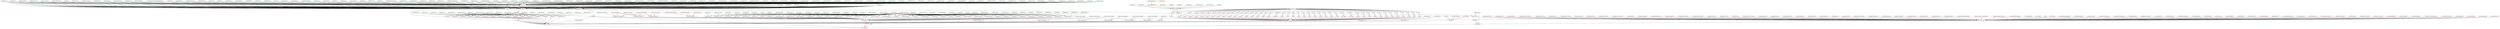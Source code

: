 digraph G {
n264 [label="../lib/closeout.c", color="forestgreen"];
n262 [label="../lib/error.c", color="forestgreen"];
n263 [label="../lib/getopt.c", color="forestgreen"];
n265 [label="../lib/quotearg.c", color="forestgreen"];
n266 [label="../lib/version-etc.c", color="forestgreen"];
n267 [label="../lib/xalloc-die.c", color="forestgreen"];
n260 [label="../src/hello.c", color="forestgreen"];
n261 [label="../src/system.h", color="forestgreen"];
n197 [label="GNUmakefile", color="forestgreen"];
n80 [label="Makefile", color="red"];
n82 [label="Makefile.am", color="forestgreen"];
n81 [label="Makefile.in", color="red"];
n268 [label="POTFILES.in", color="forestgreen"];
n194 [label="aclocal.m4", color="red"];
n198 [label="all", color="red"];
n359 [label="all-am", color="red"];
n255 [label="all-recursive", color="red"];
n256 [label="all-yes", color="red"];
n271 [label="ast.gmo", color="red"];
n272 [label="ast.po", color="red"];
n273 [label="bg.gmo", color="red"];
n274 [label="bg.po", color="red"];
n275 [label="ca.gmo", color="red"];
n276 [label="ca.po", color="red"];
n2 [label="cfg.mk", color="red"];
n252 [label="config.h", color="red"];
n254 [label="config.in", color="red"];
n195 [label="config.status", color="red"];
n196 [label="configure", color="red"];
n193 [label="configure.ac", color="forestgreen"];
n277 [label="da.gmo", color="red"];
n278 [label="da.po", color="red"];
n279 [label="de.gmo", color="red"];
n280 [label="de.po", color="red"];
n364 [label="doc/.dirstamp", color="red"];
n365 [label="doc/fdl.texi", color="forestgreen"];
n360 [label="doc/hello.info", color="red"];
n361 [label="doc/hello.texi", color="forestgreen"];
n85 [label="doc/local.mk", color="forestgreen"];
n363 [label="doc/stamp-vti", color="red"];
n362 [label="doc/version.texi", color="red"];
n281 [label="el.gmo", color="red"];
n282 [label="el.po", color="red"];
n283 [label="eo.gmo", color="red"];
n284 [label="eo.po", color="red"];
n285 [label="es.gmo", color="red"];
n286 [label="es.po", color="red"];
n287 [label="et.gmo", color="red"];
n288 [label="et.po", color="red"];
n289 [label="eu.gmo", color="red"];
n290 [label="eu.po", color="red"];
n291 [label="fa.gmo", color="red"];
n292 [label="fa.po", color="red"];
n293 [label="fi.gmo", color="red"];
n294 [label="fi.po", color="red"];
n295 [label="fr.gmo", color="red"];
n296 [label="fr.po", color="red"];
n297 [label="ga.gmo", color="red"];
n298 [label="ga.po", color="red"];
n299 [label="gl.gmo", color="red"];
n300 [label="gl.po", color="red"];
n301 [label="he.gmo", color="red"];
n302 [label="he.po", color="red"];
n366 [label="hello", color="red"];
n466 [label="hello.1", color="forestgreen"];
n258 [label="hello.pot", color="red"];
n259 [label="hello.pot-update", color="red"];
n303 [label="hr.gmo", color="red"];
n304 [label="hr.po", color="red"];
n305 [label="hu.gmo", color="red"];
n306 [label="hu.po", color="red"];
n307 [label="id.gmo", color="red"];
n308 [label="id.po", color="red"];
n309 [label="it.gmo", color="red"];
n310 [label="it.po", color="red"];
n311 [label="ja.gmo", color="red"];
n312 [label="ja.po", color="red"];
n313 [label="ka.gmo", color="red"];
n314 [label="ka.po", color="red"];
n315 [label="ko.gmo", color="red"];
n316 [label="ko.po", color="red"];
n375 [label="lib/.deps/.dirstamp", color="red"];
n79 [label="lib/.deps/basename-lgpl.Po", color="red"];
n78 [label="lib/.deps/basename.Po", color="red"];
n77 [label="lib/.deps/c-ctype.Po", color="red"];
n76 [label="lib/.deps/c-strcasecmp.Po", color="red"];
n75 [label="lib/.deps/c-strncasecmp.Po", color="red"];
n74 [label="lib/.deps/cloexec.Po", color="red"];
n73 [label="lib/.deps/close-stream.Po", color="red"];
n72 [label="lib/.deps/close.Po", color="red"];
n71 [label="lib/.deps/closeout.Po", color="red"];
n70 [label="lib/.deps/dirname-lgpl.Po", color="red"];
n69 [label="lib/.deps/dirname.Po", color="red"];
n68 [label="lib/.deps/dup2.Po", color="red"];
n67 [label="lib/.deps/error.Po", color="red"];
n66 [label="lib/.deps/exitfail.Po", color="red"];
n65 [label="lib/.deps/fcntl.Po", color="red"];
n64 [label="lib/.deps/fd-hook.Po", color="red"];
n63 [label="lib/.deps/fpending.Po", color="red"];
n62 [label="lib/.deps/fstat.Po", color="red"];
n61 [label="lib/.deps/getdtablesize.Po", color="red"];
n60 [label="lib/.deps/getopt.Po", color="red"];
n59 [label="lib/.deps/getopt1.Po", color="red"];
n58 [label="lib/.deps/getprogname.Po", color="red"];
n57 [label="lib/.deps/hard-locale.Po", color="red"];
n56 [label="lib/.deps/iconv.Po", color="red"];
n55 [label="lib/.deps/iconv_close.Po", color="red"];
n54 [label="lib/.deps/iconv_open.Po", color="red"];
n53 [label="lib/.deps/iswblank.Po", color="red"];
n52 [label="lib/.deps/iswdigit.Po", color="red"];
n51 [label="lib/.deps/iswxdigit.Po", color="red"];
n50 [label="lib/.deps/lc-charset-dispatch.Po", color="red"];
n49 [label="lib/.deps/localcharset.Po", color="red"];
n48 [label="lib/.deps/malloc.Po", color="red"];
n47 [label="lib/.deps/malloca.Po", color="red"];
n46 [label="lib/.deps/mbchar.Po", color="red"];
n45 [label="lib/.deps/mbiter.Po", color="red"];
n44 [label="lib/.deps/mbrtowc.Po", color="red"];
n43 [label="lib/.deps/mbsinit.Po", color="red"];
n42 [label="lib/.deps/mbslen.Po", color="red"];
n41 [label="lib/.deps/mbsrtowcs-state.Po", color="red"];
n40 [label="lib/.deps/mbsrtowcs.Po", color="red"];
n39 [label="lib/.deps/mbsstr.Po", color="red"];
n38 [label="lib/.deps/mbtowc-lock.Po", color="red"];
n37 [label="lib/.deps/mbuiter.Po", color="red"];
n36 [label="lib/.deps/memchr.Po", color="red"];
n35 [label="lib/.deps/msvc-inval.Po", color="red"];
n34 [label="lib/.deps/msvc-nothrow.Po", color="red"];
n33 [label="lib/.deps/open.Po", color="red"];
n32 [label="lib/.deps/progname.Po", color="red"];
n31 [label="lib/.deps/propername.Po", color="red"];
n30 [label="lib/.deps/quotearg.Po", color="red"];
n29 [label="lib/.deps/setlocale-lock.Po", color="red"];
n28 [label="lib/.deps/setlocale_null.Po", color="red"];
n27 [label="lib/.deps/stat-time.Po", color="red"];
n26 [label="lib/.deps/stat-w32.Po", color="red"];
n25 [label="lib/.deps/stat.Po", color="red"];
n24 [label="lib/.deps/strerror-override.Po", color="red"];
n23 [label="lib/.deps/strerror.Po", color="red"];
n22 [label="lib/.deps/striconv.Po", color="red"];
n21 [label="lib/.deps/stripslash.Po", color="red"];
n20 [label="lib/.deps/strndup.Po", color="red"];
n19 [label="lib/.deps/strnlen.Po", color="red"];
n18 [label="lib/.deps/strnlen1.Po", color="red"];
n17 [label="lib/.deps/trim.Po", color="red"];
n16 [label="lib/.deps/unistd.Po", color="red"];
n15 [label="lib/.deps/version-etc-fsf.Po", color="red"];
n14 [label="lib/.deps/version-etc.Po", color="red"];
n13 [label="lib/.deps/wctype-h.Po", color="red"];
n12 [label="lib/.deps/wcwidth.Po", color="red"];
n11 [label="lib/.deps/xalloc-die.Po", color="red"];
n10 [label="lib/.deps/xmalloc.Po", color="red"];
n9 [label="lib/.deps/xstriconv.Po", color="red"];
n8 [label="lib/.deps/xstrndup.Po", color="red"];
n374 [label="lib/.dirstamp", color="red"];
n231 [label="lib/_Noreturn.h", color="forestgreen"];
n199 [label="lib/alloca.h", color="red"];
n200 [label="lib/alloca.in.h", color="forestgreen"];
n205 [label="lib/arg-nonnull.h", color="forestgreen"];
n373 [label="lib/basename-lgpl.c", color="forestgreen"];
n372 [label="lib/basename-lgpl.o", color="red"];
n391 [label="lib/basename.c", color="forestgreen"];
n390 [label="lib/basename.o", color="red"];
n204 [label="lib/c++defs.h", color="forestgreen"];
n377 [label="lib/c-ctype.c", color="forestgreen"];
n376 [label="lib/c-ctype.o", color="red"];
n379 [label="lib/c-strcasecmp.c", color="forestgreen"];
n378 [label="lib/c-strcasecmp.o", color="red"];
n381 [label="lib/c-strncasecmp.c", color="forestgreen"];
n380 [label="lib/c-strncasecmp.o", color="red"];
n383 [label="lib/cloexec.c", color="forestgreen"];
n382 [label="lib/cloexec.o", color="red"];
n385 [label="lib/close-stream.c", color="forestgreen"];
n384 [label="lib/close-stream.o", color="red"];
n387 [label="lib/closeout.c", color="forestgreen"];
n386 [label="lib/closeout.o", color="red"];
n201 [label="lib/configmake.h", color="red"];
n393 [label="lib/dirname-lgpl.c", color="forestgreen"];
n392 [label="lib/dirname-lgpl.o", color="red"];
n389 [label="lib/dirname.c", color="forestgreen"];
n388 [label="lib/dirname.o", color="red"];
n397 [label="lib/exitfail.c", color="forestgreen"];
n396 [label="lib/exitfail.o", color="red"];
n463 [label="lib/fcntl.c", color="forestgreen"];
n202 [label="lib/fcntl.h", color="red"];
n203 [label="lib/fcntl.in.h", color="forestgreen"];
n462 [label="lib/fcntl.o", color="red"];
n399 [label="lib/fd-hook.c", color="forestgreen"];
n398 [label="lib/fd-hook.o", color="red"];
n401 [label="lib/getprogname.c", color="forestgreen"];
n400 [label="lib/getprogname.o", color="red"];
n84 [label="lib/gnulib.mk", color="forestgreen"];
n403 [label="lib/hard-locale.c", color="forestgreen"];
n402 [label="lib/hard-locale.o", color="red"];
n207 [label="lib/iconv.h", color="red"];
n208 [label="lib/iconv.in.h", color="forestgreen"];
n210 [label="lib/iconv_open-aix.gperf", color="forestgreen"];
n209 [label="lib/iconv_open-aix.h", color="red"];
n212 [label="lib/iconv_open-hpux.gperf", color="forestgreen"];
n211 [label="lib/iconv_open-hpux.h", color="red"];
n214 [label="lib/iconv_open-irix.gperf", color="forestgreen"];
n213 [label="lib/iconv_open-irix.h", color="red"];
n216 [label="lib/iconv_open-osf.gperf", color="forestgreen"];
n215 [label="lib/iconv_open-osf.h", color="red"];
n218 [label="lib/iconv_open-solaris.gperf", color="forestgreen"];
n217 [label="lib/iconv_open-solaris.h", color="red"];
n220 [label="lib/iconv_open-zos.gperf", color="forestgreen"];
n219 [label="lib/iconv_open-zos.h", color="red"];
n221 [label="lib/inttypes.h", color="red"];
n222 [label="lib/inttypes.in.h", color="forestgreen"];
n371 [label="lib/libhello.a", color="red"];
n223 [label="lib/limits.h", color="red"];
n224 [label="lib/limits.in.h", color="forestgreen"];
n83 [label="lib/local.mk", color="forestgreen"];
n405 [label="lib/localcharset.c", color="forestgreen"];
n404 [label="lib/localcharset.o", color="red"];
n225 [label="lib/locale.h", color="red"];
n226 [label="lib/locale.in.h", color="forestgreen"];
n407 [label="lib/malloca.c", color="forestgreen"];
n406 [label="lib/malloca.o", color="red"];
n409 [label="lib/mbchar.c", color="forestgreen"];
n408 [label="lib/mbchar.o", color="red"];
n411 [label="lib/mbiter.c", color="forestgreen"];
n410 [label="lib/mbiter.o", color="red"];
n465 [label="lib/mbrtowc.c", color="forestgreen"];
n464 [label="lib/mbrtowc.o", color="red"];
n413 [label="lib/mbslen.c", color="forestgreen"];
n412 [label="lib/mbslen.o", color="red"];
n415 [label="lib/mbsstr.c", color="forestgreen"];
n414 [label="lib/mbsstr.o", color="red"];
n417 [label="lib/mbuiter.c", color="forestgreen"];
n416 [label="lib/mbuiter.o", color="red"];
n419 [label="lib/progname.c", color="forestgreen"];
n418 [label="lib/progname.o", color="red"];
n421 [label="lib/propername.c", color="forestgreen"];
n420 [label="lib/propername.o", color="red"];
n423 [label="lib/quotearg.c", color="forestgreen"];
n422 [label="lib/quotearg.o", color="red"];
n425 [label="lib/setlocale_null.c", color="forestgreen"];
n424 [label="lib/setlocale_null.o", color="red"];
n427 [label="lib/stat-time.c", color="forestgreen"];
n426 [label="lib/stat-time.o", color="red"];
n227 [label="lib/stdio.h", color="red"];
n228 [label="lib/stdio.in.h", color="forestgreen"];
n229 [label="lib/stdlib.h", color="red"];
n230 [label="lib/stdlib.in.h", color="forestgreen"];
n429 [label="lib/striconv.c", color="forestgreen"];
n428 [label="lib/striconv.o", color="red"];
n232 [label="lib/string.h", color="red"];
n233 [label="lib/string.in.h", color="forestgreen"];
n395 [label="lib/stripslash.c", color="forestgreen"];
n394 [label="lib/stripslash.o", color="red"];
n431 [label="lib/strnlen1.c", color="forestgreen"];
n430 [label="lib/strnlen1.o", color="red"];
n234 [label="lib/sys/stat.h", color="red"];
n236 [label="lib/sys/types.h", color="red"];
n235 [label="lib/sys_stat.in.h", color="forestgreen"];
n237 [label="lib/sys_types.in.h", color="forestgreen"];
n238 [label="lib/time.h", color="red"];
n239 [label="lib/time.in.h", color="forestgreen"];
n433 [label="lib/trim.c", color="forestgreen"];
n432 [label="lib/trim.o", color="red"];
n435 [label="lib/unistd.c", color="forestgreen"];
n240 [label="lib/unistd.h", color="red"];
n241 [label="lib/unistd.in.h", color="forestgreen"];
n434 [label="lib/unistd.o", color="red"];
n242 [label="lib/unistr.h", color="red"];
n243 [label="lib/unistr.in.h", color="forestgreen"];
n439 [label="lib/unistr/.deps/.dirstamp", color="red"];
n7 [label="lib/unistr/.deps/u8-mbtoucr.Po", color="red"];
n6 [label="lib/unistr/.deps/u8-uctomb-aux.Po", color="red"];
n5 [label="lib/unistr/.deps/u8-uctomb.Po", color="red"];
n438 [label="lib/unistr/.dirstamp", color="red"];
n437 [label="lib/unistr/u8-mbtoucr.c", color="forestgreen"];
n436 [label="lib/unistr/u8-mbtoucr.o", color="red"];
n443 [label="lib/unistr/u8-uctomb-aux.c", color="forestgreen"];
n442 [label="lib/unistr/u8-uctomb-aux.o", color="red"];
n441 [label="lib/unistr/u8-uctomb.c", color="forestgreen"];
n440 [label="lib/unistr/u8-uctomb.o", color="red"];
n244 [label="lib/unitypes.h", color="red"];
n245 [label="lib/unitypes.in.h", color="forestgreen"];
n246 [label="lib/uniwidth.h", color="red"];
n247 [label="lib/uniwidth.in.h", color="forestgreen"];
n447 [label="lib/uniwidth/.deps/.dirstamp", color="red"];
n4 [label="lib/uniwidth/.deps/width.Po", color="red"];
n446 [label="lib/uniwidth/.dirstamp", color="red"];
n445 [label="lib/uniwidth/width.c", color="forestgreen"];
n444 [label="lib/uniwidth/width.o", color="red"];
n451 [label="lib/version-etc-fsf.c", color="forestgreen"];
n450 [label="lib/version-etc-fsf.o", color="red"];
n449 [label="lib/version-etc.c", color="forestgreen"];
n448 [label="lib/version-etc.o", color="red"];
n206 [label="lib/warn-on-use.h", color="forestgreen"];
n248 [label="lib/wchar.h", color="red"];
n249 [label="lib/wchar.in.h", color="forestgreen"];
n453 [label="lib/wctype-h.c", color="forestgreen"];
n452 [label="lib/wctype-h.o", color="red"];
n250 [label="lib/wctype.h", color="red"];
n251 [label="lib/wctype.in.h", color="forestgreen"];
n457 [label="lib/xalloc-die.c", color="forestgreen"];
n456 [label="lib/xalloc-die.o", color="red"];
n455 [label="lib/xmalloc.c", color="forestgreen"];
n454 [label="lib/xmalloc.o", color="red"];
n459 [label="lib/xstriconv.c", color="forestgreen"];
n458 [label="lib/xstriconv.o", color="red"];
n461 [label="lib/xstrndup.c", color="forestgreen"];
n460 [label="lib/xstrndup.o", color="red"];
n317 [label="lv.gmo", color="red"];
n318 [label="lv.po", color="red"];
n86 [label="m4/00gnulib.m4", color="forestgreen"];
n87 [label="m4/absolute-header.m4", color="forestgreen"];
n88 [label="m4/alloca.m4", color="forestgreen"];
n89 [label="m4/close.m4", color="forestgreen"];
n90 [label="m4/codeset.m4", color="forestgreen"];
n91 [label="m4/configmake.m4", color="forestgreen"];
n92 [label="m4/double-slash-root.m4", color="forestgreen"];
n93 [label="m4/dup2.m4", color="forestgreen"];
n94 [label="m4/eealloc.m4", color="forestgreen"];
n95 [label="m4/errno_h.m4", color="forestgreen"];
n96 [label="m4/error.m4", color="forestgreen"];
n97 [label="m4/extensions.m4", color="forestgreen"];
n98 [label="m4/extern-inline.m4", color="forestgreen"];
n99 [label="m4/fcntl-o.m4", color="forestgreen"];
n100 [label="m4/fcntl.m4", color="forestgreen"];
n101 [label="m4/fcntl_h.m4", color="forestgreen"];
n102 [label="m4/fpending.m4", color="forestgreen"];
n103 [label="m4/fstat.m4", color="forestgreen"];
n104 [label="m4/getdtablesize.m4", color="forestgreen"];
n105 [label="m4/getopt.m4", color="forestgreen"];
n106 [label="m4/getprogname.m4", color="forestgreen"];
n107 [label="m4/gettext.m4", color="forestgreen"];
n108 [label="m4/gnulib-common.m4", color="forestgreen"];
n109 [label="m4/gnulib-comp.m4", color="forestgreen"];
n110 [label="m4/host-cpu-c-abi.m4", color="forestgreen"];
n111 [label="m4/iconv.m4", color="forestgreen"];
n112 [label="m4/iconv_h.m4", color="forestgreen"];
n113 [label="m4/iconv_open.m4", color="forestgreen"];
n114 [label="m4/include_next.m4", color="forestgreen"];
n115 [label="m4/inline.m4", color="forestgreen"];
n116 [label="m4/intlmacosx.m4", color="forestgreen"];
n117 [label="m4/inttypes.m4", color="forestgreen"];
n118 [label="m4/iswblank.m4", color="forestgreen"];
n119 [label="m4/iswdigit.m4", color="forestgreen"];
n120 [label="m4/iswxdigit.m4", color="forestgreen"];
n121 [label="m4/largefile.m4", color="forestgreen"];
n122 [label="m4/lib-ld.m4", color="forestgreen"];
n123 [label="m4/lib-link.m4", color="forestgreen"];
n124 [label="m4/lib-prefix.m4", color="forestgreen"];
n125 [label="m4/libunistring-base.m4", color="forestgreen"];
n126 [label="m4/limits-h.m4", color="forestgreen"];
n127 [label="m4/localcharset.m4", color="forestgreen"];
n128 [label="m4/locale-fr.m4", color="forestgreen"];
n129 [label="m4/locale-ja.m4", color="forestgreen"];
n130 [label="m4/locale-zh.m4", color="forestgreen"];
n131 [label="m4/locale_h.m4", color="forestgreen"];
n132 [label="m4/malloc.m4", color="forestgreen"];
n133 [label="m4/malloca.m4", color="forestgreen"];
n134 [label="m4/mbchar.m4", color="forestgreen"];
n135 [label="m4/mbiter.m4", color="forestgreen"];
n136 [label="m4/mbrtowc.m4", color="forestgreen"];
n137 [label="m4/mbsinit.m4", color="forestgreen"];
n138 [label="m4/mbslen.m4", color="forestgreen"];
n139 [label="m4/mbsrtowcs.m4", color="forestgreen"];
n140 [label="m4/mbstate_t.m4", color="forestgreen"];
n141 [label="m4/memchr.m4", color="forestgreen"];
n142 [label="m4/minmax.m4", color="forestgreen"];
n143 [label="m4/mmap-anon.m4", color="forestgreen"];
n144 [label="m4/mode_t.m4", color="forestgreen"];
n145 [label="m4/msvc-inval.m4", color="forestgreen"];
n146 [label="m4/msvc-nothrow.m4", color="forestgreen"];
n147 [label="m4/multiarch.m4", color="forestgreen"];
n148 [label="m4/nls.m4", color="forestgreen"];
n149 [label="m4/nocrash.m4", color="forestgreen"];
n150 [label="m4/non-recursive-gnulib-prefix-hack.m4", color="forestgreen"];
n151 [label="m4/off_t.m4", color="forestgreen"];
n152 [label="m4/open-cloexec.m4", color="forestgreen"];
n153 [label="m4/open-slash.m4", color="forestgreen"];
n154 [label="m4/open.m4", color="forestgreen"];
n155 [label="m4/pathmax.m4", color="forestgreen"];
n156 [label="m4/pid_t.m4", color="forestgreen"];
n157 [label="m4/po.m4", color="forestgreen"];
n158 [label="m4/progtest.m4", color="forestgreen"];
n159 [label="m4/quotearg.m4", color="forestgreen"];
n160 [label="m4/setlocale_null.m4", color="forestgreen"];
n161 [label="m4/ssize_t.m4", color="forestgreen"];
n162 [label="m4/stat-time.m4", color="forestgreen"];
n163 [label="m4/stat.m4", color="forestgreen"];
n164 [label="m4/std-gnu11.m4", color="forestgreen"];
n165 [label="m4/stdarg.m4", color="forestgreen"];
n166 [label="m4/stdbool.m4", color="forestgreen"];
n167 [label="m4/stddef_h.m4", color="forestgreen"];
n168 [label="m4/stdint.m4", color="forestgreen"];
n169 [label="m4/stdio_h.m4", color="forestgreen"];
n170 [label="m4/stdlib_h.m4", color="forestgreen"];
n171 [label="m4/stdnoreturn.m4", color="forestgreen"];
n172 [label="m4/strerror.m4", color="forestgreen"];
n173 [label="m4/string_h.m4", color="forestgreen"];
n174 [label="m4/strndup.m4", color="forestgreen"];
n175 [label="m4/strnlen.m4", color="forestgreen"];
n176 [label="m4/sys_socket_h.m4", color="forestgreen"];
n177 [label="m4/sys_stat_h.m4", color="forestgreen"];
n178 [label="m4/sys_types_h.m4", color="forestgreen"];
n179 [label="m4/threadlib.m4", color="forestgreen"];
n180 [label="m4/time_h.m4", color="forestgreen"];
n181 [label="m4/unistd_h.m4", color="forestgreen"];
n182 [label="m4/version-etc.m4", color="forestgreen"];
n183 [label="m4/visibility.m4", color="forestgreen"];
n184 [label="m4/warn-on-use.m4", color="forestgreen"];
n185 [label="m4/wchar_h.m4", color="forestgreen"];
n186 [label="m4/wchar_t.m4", color="forestgreen"];
n187 [label="m4/wctype_h.m4", color="forestgreen"];
n188 [label="m4/wcwidth.m4", color="forestgreen"];
n189 [label="m4/wint_t.m4", color="forestgreen"];
n190 [label="m4/xalloc.m4", color="forestgreen"];
n191 [label="m4/xstrndup.m4", color="forestgreen"];
n192 [label="m4/zzgnulib.m4", color="forestgreen"];
n319 [label="ms.gmo", color="red"];
n320 [label="ms.po", color="red"];
n321 [label="nb.gmo", color="red"];
n322 [label="nb.po", color="red"];
n323 [label="nl.gmo", color="red"];
n324 [label="nl.po", color="red"];
n325 [label="nn.gmo", color="red"];
n326 [label="nn.po", color="red"];
n327 [label="pl.gmo", color="red"];
n328 [label="pl.po", color="red"];
n329 [label="pt.gmo", color="red"];
n330 [label="pt.po", color="red"];
n331 [label="pt_BR.gmo", color="red"];
n332 [label="pt_BR.po", color="red"];
n269 [label="remove-potcdate.sed", color="red"];
n270 [label="remove-potcdate.sin", color="forestgreen"];
n333 [label="ro.gmo", color="red"];
n334 [label="ro.po", color="red"];
n335 [label="ru.gmo", color="red"];
n336 [label="ru.po", color="red"];
n337 [label="sk.gmo", color="red"];
n338 [label="sk.po", color="red"];
n339 [label="sl.gmo", color="red"];
n340 [label="sl.po", color="red"];
n341 [label="sr.gmo", color="red"];
n342 [label="sr.po", color="red"];
n370 [label="src/.deps/.dirstamp", color="red"];
n3 [label="src/.deps/hello.Po", color="red"];
n369 [label="src/.dirstamp", color="red"];
n368 [label="src/hello.c", color="forestgreen"];
n367 [label="src/hello.o", color="red"];
n253 [label="stamp-h1", color="red"];
n257 [label="stamp-po", color="red"];
n343 [label="sv.gmo", color="red"];
n344 [label="sv.po", color="red"];
n345 [label="ta.gmo", color="red"];
n346 [label="ta.po", color="red"];
n347 [label="th.gmo", color="red"];
n348 [label="th.po", color="red"];
n349 [label="tr.gmo", color="red"];
n350 [label="tr.po", color="red"];
n351 [label="uk.gmo", color="red"];
n352 [label="uk.po", color="red"];
n353 [label="vi.gmo", color="red"];
n354 [label="vi.po", color="red"];
n355 [label="zh_CN.gmo", color="red"];
n356 [label="zh_CN.po", color="red"];
n357 [label="zh_TW.gmo", color="red"];
n358 [label="zh_TW.po", color="red"];
n81 -> n80 ; 
n195 -> n80 ; 
n82 -> n81 ; 
n194 -> n81 ; 
n193 -> n81 ; 
n85 -> n81 ; 
n84 -> n81 ; 
n83 -> n81 ; 
n86 -> n81 ; 
n87 -> n81 ; 
n88 -> n81 ; 
n89 -> n81 ; 
n90 -> n81 ; 
n91 -> n81 ; 
n92 -> n81 ; 
n93 -> n81 ; 
n94 -> n81 ; 
n95 -> n81 ; 
n96 -> n81 ; 
n97 -> n81 ; 
n98 -> n81 ; 
n99 -> n81 ; 
n100 -> n81 ; 
n101 -> n81 ; 
n102 -> n81 ; 
n103 -> n81 ; 
n104 -> n81 ; 
n105 -> n81 ; 
n106 -> n81 ; 
n107 -> n81 ; 
n108 -> n81 ; 
n109 -> n81 ; 
n110 -> n81 ; 
n111 -> n81 ; 
n112 -> n81 ; 
n113 -> n81 ; 
n114 -> n81 ; 
n115 -> n81 ; 
n116 -> n81 ; 
n117 -> n81 ; 
n118 -> n81 ; 
n119 -> n81 ; 
n120 -> n81 ; 
n121 -> n81 ; 
n122 -> n81 ; 
n123 -> n81 ; 
n124 -> n81 ; 
n125 -> n81 ; 
n126 -> n81 ; 
n127 -> n81 ; 
n128 -> n81 ; 
n129 -> n81 ; 
n130 -> n81 ; 
n131 -> n81 ; 
n132 -> n81 ; 
n133 -> n81 ; 
n134 -> n81 ; 
n135 -> n81 ; 
n136 -> n81 ; 
n137 -> n81 ; 
n138 -> n81 ; 
n139 -> n81 ; 
n140 -> n81 ; 
n141 -> n81 ; 
n142 -> n81 ; 
n143 -> n81 ; 
n144 -> n81 ; 
n145 -> n81 ; 
n146 -> n81 ; 
n147 -> n81 ; 
n148 -> n81 ; 
n149 -> n81 ; 
n150 -> n81 ; 
n151 -> n81 ; 
n152 -> n81 ; 
n153 -> n81 ; 
n154 -> n81 ; 
n155 -> n81 ; 
n156 -> n81 ; 
n157 -> n81 ; 
n158 -> n81 ; 
n159 -> n81 ; 
n160 -> n81 ; 
n161 -> n81 ; 
n162 -> n81 ; 
n163 -> n81 ; 
n164 -> n81 ; 
n165 -> n81 ; 
n166 -> n81 ; 
n167 -> n81 ; 
n168 -> n81 ; 
n169 -> n81 ; 
n170 -> n81 ; 
n171 -> n81 ; 
n172 -> n81 ; 
n173 -> n81 ; 
n174 -> n81 ; 
n175 -> n81 ; 
n176 -> n81 ; 
n177 -> n81 ; 
n178 -> n81 ; 
n179 -> n81 ; 
n180 -> n81 ; 
n181 -> n81 ; 
n182 -> n81 ; 
n183 -> n81 ; 
n184 -> n81 ; 
n185 -> n81 ; 
n186 -> n81 ; 
n187 -> n81 ; 
n188 -> n81 ; 
n189 -> n81 ; 
n190 -> n81 ; 
n191 -> n81 ; 
n192 -> n81 ; 
n193 -> n194 ; 
n86 -> n194 ; 
n87 -> n194 ; 
n88 -> n194 ; 
n89 -> n194 ; 
n90 -> n194 ; 
n91 -> n194 ; 
n92 -> n194 ; 
n93 -> n194 ; 
n94 -> n194 ; 
n95 -> n194 ; 
n96 -> n194 ; 
n97 -> n194 ; 
n98 -> n194 ; 
n99 -> n194 ; 
n100 -> n194 ; 
n101 -> n194 ; 
n102 -> n194 ; 
n103 -> n194 ; 
n104 -> n194 ; 
n105 -> n194 ; 
n106 -> n194 ; 
n107 -> n194 ; 
n108 -> n194 ; 
n109 -> n194 ; 
n110 -> n194 ; 
n111 -> n194 ; 
n112 -> n194 ; 
n113 -> n194 ; 
n114 -> n194 ; 
n115 -> n194 ; 
n116 -> n194 ; 
n117 -> n194 ; 
n118 -> n194 ; 
n119 -> n194 ; 
n120 -> n194 ; 
n121 -> n194 ; 
n122 -> n194 ; 
n123 -> n194 ; 
n124 -> n194 ; 
n125 -> n194 ; 
n126 -> n194 ; 
n127 -> n194 ; 
n128 -> n194 ; 
n129 -> n194 ; 
n130 -> n194 ; 
n131 -> n194 ; 
n132 -> n194 ; 
n133 -> n194 ; 
n134 -> n194 ; 
n135 -> n194 ; 
n136 -> n194 ; 
n137 -> n194 ; 
n138 -> n194 ; 
n139 -> n194 ; 
n140 -> n194 ; 
n141 -> n194 ; 
n142 -> n194 ; 
n143 -> n194 ; 
n144 -> n194 ; 
n145 -> n194 ; 
n146 -> n194 ; 
n147 -> n194 ; 
n148 -> n194 ; 
n149 -> n194 ; 
n150 -> n194 ; 
n151 -> n194 ; 
n152 -> n194 ; 
n153 -> n194 ; 
n154 -> n194 ; 
n155 -> n194 ; 
n156 -> n194 ; 
n157 -> n194 ; 
n158 -> n194 ; 
n159 -> n194 ; 
n160 -> n194 ; 
n161 -> n194 ; 
n162 -> n194 ; 
n163 -> n194 ; 
n164 -> n194 ; 
n165 -> n194 ; 
n166 -> n194 ; 
n167 -> n194 ; 
n168 -> n194 ; 
n169 -> n194 ; 
n170 -> n194 ; 
n171 -> n194 ; 
n172 -> n194 ; 
n173 -> n194 ; 
n174 -> n194 ; 
n175 -> n194 ; 
n176 -> n194 ; 
n177 -> n194 ; 
n178 -> n194 ; 
n179 -> n194 ; 
n180 -> n194 ; 
n181 -> n194 ; 
n182 -> n194 ; 
n183 -> n194 ; 
n184 -> n194 ; 
n185 -> n194 ; 
n186 -> n194 ; 
n187 -> n194 ; 
n188 -> n194 ; 
n189 -> n194 ; 
n190 -> n194 ; 
n191 -> n194 ; 
n192 -> n194 ; 
n256 -> n198 ; 
n252 -> n198 ; 
n199 -> n198 ; 
n201 -> n198 ; 
n202 -> n198 ; 
n207 -> n198 ; 
n209 -> n198 ; 
n211 -> n198 ; 
n213 -> n198 ; 
n215 -> n198 ; 
n217 -> n198 ; 
n219 -> n198 ; 
n221 -> n198 ; 
n223 -> n198 ; 
n225 -> n198 ; 
n227 -> n198 ; 
n229 -> n198 ; 
n232 -> n198 ; 
n234 -> n198 ; 
n236 -> n198 ; 
n238 -> n198 ; 
n240 -> n198 ; 
n242 -> n198 ; 
n244 -> n198 ; 
n246 -> n198 ; 
n248 -> n198 ; 
n250 -> n198 ; 
n80 -> n359 ; 
n252 -> n359 ; 
n360 -> n359 ; 
n366 -> n359 ; 
n466 -> n359 ; 
n371 -> n359 ; 
n271 -> n256 ; 
n273 -> n256 ; 
n275 -> n256 ; 
n277 -> n256 ; 
n279 -> n256 ; 
n281 -> n256 ; 
n283 -> n256 ; 
n285 -> n256 ; 
n287 -> n256 ; 
n289 -> n256 ; 
n291 -> n256 ; 
n293 -> n256 ; 
n295 -> n256 ; 
n297 -> n256 ; 
n299 -> n256 ; 
n301 -> n256 ; 
n303 -> n256 ; 
n305 -> n256 ; 
n307 -> n256 ; 
n309 -> n256 ; 
n311 -> n256 ; 
n313 -> n256 ; 
n315 -> n256 ; 
n317 -> n256 ; 
n319 -> n256 ; 
n321 -> n256 ; 
n323 -> n256 ; 
n325 -> n256 ; 
n327 -> n256 ; 
n329 -> n256 ; 
n331 -> n256 ; 
n333 -> n256 ; 
n335 -> n256 ; 
n337 -> n256 ; 
n339 -> n256 ; 
n341 -> n256 ; 
n257 -> n256 ; 
n343 -> n256 ; 
n345 -> n256 ; 
n347 -> n256 ; 
n349 -> n256 ; 
n351 -> n256 ; 
n353 -> n256 ; 
n355 -> n256 ; 
n357 -> n256 ; 
n272 -> n271 ; 
n258 -> n272 ; 
n259 -> n272 ; 
n274 -> n273 ; 
n258 -> n274 ; 
n276 -> n275 ; 
n258 -> n276 ; 
n253 -> n252 ; 
n194 -> n254 ; 
n193 -> n254 ; 
n86 -> n254 ; 
n87 -> n254 ; 
n88 -> n254 ; 
n89 -> n254 ; 
n90 -> n254 ; 
n91 -> n254 ; 
n92 -> n254 ; 
n93 -> n254 ; 
n94 -> n254 ; 
n95 -> n254 ; 
n96 -> n254 ; 
n97 -> n254 ; 
n98 -> n254 ; 
n99 -> n254 ; 
n100 -> n254 ; 
n101 -> n254 ; 
n102 -> n254 ; 
n103 -> n254 ; 
n104 -> n254 ; 
n105 -> n254 ; 
n106 -> n254 ; 
n107 -> n254 ; 
n108 -> n254 ; 
n109 -> n254 ; 
n110 -> n254 ; 
n111 -> n254 ; 
n112 -> n254 ; 
n113 -> n254 ; 
n114 -> n254 ; 
n115 -> n254 ; 
n116 -> n254 ; 
n117 -> n254 ; 
n118 -> n254 ; 
n119 -> n254 ; 
n120 -> n254 ; 
n121 -> n254 ; 
n122 -> n254 ; 
n123 -> n254 ; 
n124 -> n254 ; 
n125 -> n254 ; 
n126 -> n254 ; 
n127 -> n254 ; 
n128 -> n254 ; 
n129 -> n254 ; 
n130 -> n254 ; 
n131 -> n254 ; 
n132 -> n254 ; 
n133 -> n254 ; 
n134 -> n254 ; 
n135 -> n254 ; 
n136 -> n254 ; 
n137 -> n254 ; 
n138 -> n254 ; 
n139 -> n254 ; 
n140 -> n254 ; 
n141 -> n254 ; 
n142 -> n254 ; 
n143 -> n254 ; 
n144 -> n254 ; 
n145 -> n254 ; 
n146 -> n254 ; 
n147 -> n254 ; 
n148 -> n254 ; 
n149 -> n254 ; 
n150 -> n254 ; 
n151 -> n254 ; 
n152 -> n254 ; 
n153 -> n254 ; 
n154 -> n254 ; 
n155 -> n254 ; 
n157 -> n254 ; 
n158 -> n254 ; 
n159 -> n254 ; 
n160 -> n254 ; 
n161 -> n254 ; 
n162 -> n254 ; 
n163 -> n254 ; 
n165 -> n254 ; 
n166 -> n254 ; 
n167 -> n254 ; 
n168 -> n254 ; 
n169 -> n254 ; 
n170 -> n254 ; 
n171 -> n254 ; 
n172 -> n254 ; 
n173 -> n254 ; 
n174 -> n254 ; 
n175 -> n254 ; 
n176 -> n254 ; 
n177 -> n254 ; 
n178 -> n254 ; 
n179 -> n254 ; 
n180 -> n254 ; 
n181 -> n254 ; 
n182 -> n254 ; 
n183 -> n254 ; 
n184 -> n254 ; 
n185 -> n254 ; 
n186 -> n254 ; 
n187 -> n254 ; 
n188 -> n254 ; 
n189 -> n254 ; 
n190 -> n254 ; 
n191 -> n254 ; 
n192 -> n254 ; 
n196 -> n195 ; 
n194 -> n196 ; 
n193 -> n196 ; 
n86 -> n196 ; 
n87 -> n196 ; 
n88 -> n196 ; 
n89 -> n196 ; 
n90 -> n196 ; 
n91 -> n196 ; 
n92 -> n196 ; 
n93 -> n196 ; 
n94 -> n196 ; 
n95 -> n196 ; 
n96 -> n196 ; 
n97 -> n196 ; 
n98 -> n196 ; 
n99 -> n196 ; 
n100 -> n196 ; 
n101 -> n196 ; 
n102 -> n196 ; 
n103 -> n196 ; 
n104 -> n196 ; 
n105 -> n196 ; 
n106 -> n196 ; 
n107 -> n196 ; 
n108 -> n196 ; 
n109 -> n196 ; 
n110 -> n196 ; 
n111 -> n196 ; 
n112 -> n196 ; 
n113 -> n196 ; 
n114 -> n196 ; 
n115 -> n196 ; 
n116 -> n196 ; 
n117 -> n196 ; 
n118 -> n196 ; 
n119 -> n196 ; 
n120 -> n196 ; 
n121 -> n196 ; 
n122 -> n196 ; 
n123 -> n196 ; 
n124 -> n196 ; 
n125 -> n196 ; 
n126 -> n196 ; 
n127 -> n196 ; 
n128 -> n196 ; 
n129 -> n196 ; 
n130 -> n196 ; 
n131 -> n196 ; 
n132 -> n196 ; 
n133 -> n196 ; 
n134 -> n196 ; 
n135 -> n196 ; 
n136 -> n196 ; 
n137 -> n196 ; 
n138 -> n196 ; 
n139 -> n196 ; 
n140 -> n196 ; 
n141 -> n196 ; 
n142 -> n196 ; 
n143 -> n196 ; 
n144 -> n196 ; 
n145 -> n196 ; 
n146 -> n196 ; 
n147 -> n196 ; 
n148 -> n196 ; 
n149 -> n196 ; 
n150 -> n196 ; 
n151 -> n196 ; 
n152 -> n196 ; 
n153 -> n196 ; 
n154 -> n196 ; 
n155 -> n196 ; 
n156 -> n196 ; 
n157 -> n196 ; 
n158 -> n196 ; 
n159 -> n196 ; 
n160 -> n196 ; 
n161 -> n196 ; 
n162 -> n196 ; 
n163 -> n196 ; 
n164 -> n196 ; 
n165 -> n196 ; 
n166 -> n196 ; 
n167 -> n196 ; 
n168 -> n196 ; 
n169 -> n196 ; 
n170 -> n196 ; 
n171 -> n196 ; 
n172 -> n196 ; 
n173 -> n196 ; 
n174 -> n196 ; 
n175 -> n196 ; 
n176 -> n196 ; 
n177 -> n196 ; 
n178 -> n196 ; 
n179 -> n196 ; 
n180 -> n196 ; 
n181 -> n196 ; 
n182 -> n196 ; 
n183 -> n196 ; 
n184 -> n196 ; 
n185 -> n196 ; 
n186 -> n196 ; 
n187 -> n196 ; 
n188 -> n196 ; 
n189 -> n196 ; 
n190 -> n196 ; 
n191 -> n196 ; 
n192 -> n196 ; 
n278 -> n277 ; 
n258 -> n278 ; 
n280 -> n279 ; 
n258 -> n280 ; 
n365 -> n360 ; 
n361 -> n360 ; 
n362 -> n360 ; 
n196 -> n363 ; 
n361 -> n363 ; 
n197 -> n362 ; 
n80 -> n362 ; 
n2 -> n362 ; 
n364 -> n362 ; 
n363 -> n362 ; 
n79 -> n362 ; 
n78 -> n362 ; 
n77 -> n362 ; 
n76 -> n362 ; 
n75 -> n362 ; 
n74 -> n362 ; 
n73 -> n362 ; 
n72 -> n362 ; 
n71 -> n362 ; 
n70 -> n362 ; 
n69 -> n362 ; 
n68 -> n362 ; 
n67 -> n362 ; 
n66 -> n362 ; 
n65 -> n362 ; 
n64 -> n362 ; 
n63 -> n362 ; 
n62 -> n362 ; 
n61 -> n362 ; 
n60 -> n362 ; 
n59 -> n362 ; 
n58 -> n362 ; 
n57 -> n362 ; 
n56 -> n362 ; 
n55 -> n362 ; 
n54 -> n362 ; 
n53 -> n362 ; 
n52 -> n362 ; 
n51 -> n362 ; 
n50 -> n362 ; 
n49 -> n362 ; 
n48 -> n362 ; 
n47 -> n362 ; 
n46 -> n362 ; 
n45 -> n362 ; 
n44 -> n362 ; 
n43 -> n362 ; 
n42 -> n362 ; 
n41 -> n362 ; 
n40 -> n362 ; 
n39 -> n362 ; 
n38 -> n362 ; 
n37 -> n362 ; 
n36 -> n362 ; 
n35 -> n362 ; 
n34 -> n362 ; 
n33 -> n362 ; 
n32 -> n362 ; 
n31 -> n362 ; 
n30 -> n362 ; 
n29 -> n362 ; 
n28 -> n362 ; 
n27 -> n362 ; 
n26 -> n362 ; 
n25 -> n362 ; 
n24 -> n362 ; 
n23 -> n362 ; 
n22 -> n362 ; 
n21 -> n362 ; 
n20 -> n362 ; 
n19 -> n362 ; 
n18 -> n362 ; 
n17 -> n362 ; 
n16 -> n362 ; 
n15 -> n362 ; 
n14 -> n362 ; 
n13 -> n362 ; 
n12 -> n362 ; 
n11 -> n362 ; 
n10 -> n362 ; 
n9 -> n362 ; 
n8 -> n362 ; 
n7 -> n362 ; 
n6 -> n362 ; 
n5 -> n362 ; 
n4 -> n362 ; 
n3 -> n362 ; 
n282 -> n281 ; 
n258 -> n282 ; 
n284 -> n283 ; 
n258 -> n284 ; 
n286 -> n285 ; 
n258 -> n286 ; 
n288 -> n287 ; 
n258 -> n288 ; 
n290 -> n289 ; 
n258 -> n290 ; 
n292 -> n291 ; 
n258 -> n292 ; 
n294 -> n293 ; 
n258 -> n294 ; 
n296 -> n295 ; 
n258 -> n296 ; 
n298 -> n297 ; 
n258 -> n298 ; 
n300 -> n299 ; 
n258 -> n300 ; 
n302 -> n301 ; 
n258 -> n302 ; 
n371 -> n366 ; 
n367 -> n366 ; 
n264 -> n259 ; 
n262 -> n259 ; 
n263 -> n259 ; 
n265 -> n259 ; 
n266 -> n259 ; 
n267 -> n259 ; 
n260 -> n259 ; 
n261 -> n259 ; 
n268 -> n259 ; 
n269 -> n259 ; 
n304 -> n303 ; 
n258 -> n304 ; 
n306 -> n305 ; 
n258 -> n306 ; 
n308 -> n307 ; 
n258 -> n308 ; 
n310 -> n309 ; 
n258 -> n310 ; 
n312 -> n311 ; 
n258 -> n312 ; 
n314 -> n313 ; 
n258 -> n314 ; 
n316 -> n315 ; 
n258 -> n316 ; 
n195 -> n199 ; 
n200 -> n199 ; 
n375 -> n372 ; 
n374 -> n372 ; 
n373 -> n372 ; 
n375 -> n390 ; 
n374 -> n390 ; 
n391 -> n390 ; 
n375 -> n376 ; 
n374 -> n376 ; 
n377 -> n376 ; 
n375 -> n378 ; 
n374 -> n378 ; 
n379 -> n378 ; 
n375 -> n380 ; 
n374 -> n380 ; 
n381 -> n380 ; 
n375 -> n382 ; 
n374 -> n382 ; 
n383 -> n382 ; 
n375 -> n384 ; 
n374 -> n384 ; 
n385 -> n384 ; 
n375 -> n386 ; 
n374 -> n386 ; 
n387 -> n386 ; 
n80 -> n201 ; 
n375 -> n392 ; 
n374 -> n392 ; 
n393 -> n392 ; 
n375 -> n388 ; 
n374 -> n388 ; 
n389 -> n388 ; 
n375 -> n396 ; 
n374 -> n396 ; 
n397 -> n396 ; 
n195 -> n202 ; 
n205 -> n202 ; 
n204 -> n202 ; 
n203 -> n202 ; 
n206 -> n202 ; 
n375 -> n462 ; 
n374 -> n462 ; 
n463 -> n462 ; 
n375 -> n398 ; 
n374 -> n398 ; 
n399 -> n398 ; 
n375 -> n400 ; 
n374 -> n400 ; 
n401 -> n400 ; 
n375 -> n402 ; 
n374 -> n402 ; 
n403 -> n402 ; 
n195 -> n207 ; 
n205 -> n207 ; 
n204 -> n207 ; 
n208 -> n207 ; 
n206 -> n207 ; 
n210 -> n209 ; 
n212 -> n211 ; 
n214 -> n213 ; 
n216 -> n215 ; 
n218 -> n217 ; 
n220 -> n219 ; 
n195 -> n221 ; 
n205 -> n221 ; 
n204 -> n221 ; 
n222 -> n221 ; 
n206 -> n221 ; 
n374 -> n371 ; 
n372 -> n371 ; 
n390 -> n371 ; 
n376 -> n371 ; 
n378 -> n371 ; 
n380 -> n371 ; 
n382 -> n371 ; 
n384 -> n371 ; 
n386 -> n371 ; 
n392 -> n371 ; 
n388 -> n371 ; 
n396 -> n371 ; 
n462 -> n371 ; 
n398 -> n371 ; 
n400 -> n371 ; 
n402 -> n371 ; 
n404 -> n371 ; 
n406 -> n371 ; 
n408 -> n371 ; 
n410 -> n371 ; 
n464 -> n371 ; 
n412 -> n371 ; 
n414 -> n371 ; 
n416 -> n371 ; 
n418 -> n371 ; 
n420 -> n371 ; 
n422 -> n371 ; 
n424 -> n371 ; 
n426 -> n371 ; 
n428 -> n371 ; 
n394 -> n371 ; 
n430 -> n371 ; 
n432 -> n371 ; 
n434 -> n371 ; 
n436 -> n371 ; 
n442 -> n371 ; 
n440 -> n371 ; 
n444 -> n371 ; 
n450 -> n371 ; 
n448 -> n371 ; 
n452 -> n371 ; 
n456 -> n371 ; 
n454 -> n371 ; 
n458 -> n371 ; 
n460 -> n371 ; 
n195 -> n223 ; 
n224 -> n223 ; 
n375 -> n404 ; 
n374 -> n404 ; 
n405 -> n404 ; 
n195 -> n225 ; 
n205 -> n225 ; 
n204 -> n225 ; 
n226 -> n225 ; 
n206 -> n225 ; 
n375 -> n406 ; 
n374 -> n406 ; 
n407 -> n406 ; 
n375 -> n408 ; 
n374 -> n408 ; 
n409 -> n408 ; 
n375 -> n410 ; 
n374 -> n410 ; 
n411 -> n410 ; 
n375 -> n464 ; 
n374 -> n464 ; 
n465 -> n464 ; 
n375 -> n412 ; 
n374 -> n412 ; 
n413 -> n412 ; 
n375 -> n414 ; 
n374 -> n414 ; 
n415 -> n414 ; 
n375 -> n416 ; 
n374 -> n416 ; 
n417 -> n416 ; 
n375 -> n418 ; 
n374 -> n418 ; 
n419 -> n418 ; 
n375 -> n420 ; 
n374 -> n420 ; 
n421 -> n420 ; 
n375 -> n422 ; 
n374 -> n422 ; 
n423 -> n422 ; 
n375 -> n424 ; 
n374 -> n424 ; 
n425 -> n424 ; 
n375 -> n426 ; 
n374 -> n426 ; 
n427 -> n426 ; 
n195 -> n227 ; 
n205 -> n227 ; 
n204 -> n227 ; 
n228 -> n227 ; 
n206 -> n227 ; 
n195 -> n229 ; 
n231 -> n229 ; 
n205 -> n229 ; 
n204 -> n229 ; 
n230 -> n229 ; 
n206 -> n229 ; 
n375 -> n428 ; 
n374 -> n428 ; 
n429 -> n428 ; 
n195 -> n232 ; 
n205 -> n232 ; 
n204 -> n232 ; 
n233 -> n232 ; 
n206 -> n232 ; 
n375 -> n394 ; 
n374 -> n394 ; 
n395 -> n394 ; 
n375 -> n430 ; 
n374 -> n430 ; 
n431 -> n430 ; 
n195 -> n234 ; 
n205 -> n234 ; 
n204 -> n234 ; 
n235 -> n234 ; 
n206 -> n234 ; 
n195 -> n236 ; 
n237 -> n236 ; 
n195 -> n238 ; 
n205 -> n238 ; 
n204 -> n238 ; 
n239 -> n238 ; 
n206 -> n238 ; 
n375 -> n432 ; 
n374 -> n432 ; 
n433 -> n432 ; 
n195 -> n240 ; 
n205 -> n240 ; 
n204 -> n240 ; 
n241 -> n240 ; 
n206 -> n240 ; 
n375 -> n434 ; 
n374 -> n434 ; 
n435 -> n434 ; 
n243 -> n242 ; 
n439 -> n436 ; 
n438 -> n436 ; 
n437 -> n436 ; 
n439 -> n442 ; 
n438 -> n442 ; 
n443 -> n442 ; 
n439 -> n440 ; 
n438 -> n440 ; 
n441 -> n440 ; 
n245 -> n244 ; 
n247 -> n246 ; 
n447 -> n444 ; 
n446 -> n444 ; 
n445 -> n444 ; 
n375 -> n450 ; 
n374 -> n450 ; 
n451 -> n450 ; 
n375 -> n448 ; 
n374 -> n448 ; 
n449 -> n448 ; 
n195 -> n248 ; 
n205 -> n248 ; 
n204 -> n248 ; 
n206 -> n248 ; 
n249 -> n248 ; 
n375 -> n452 ; 
n374 -> n452 ; 
n453 -> n452 ; 
n195 -> n250 ; 
n204 -> n250 ; 
n206 -> n250 ; 
n251 -> n250 ; 
n375 -> n456 ; 
n374 -> n456 ; 
n457 -> n456 ; 
n375 -> n454 ; 
n374 -> n454 ; 
n455 -> n454 ; 
n375 -> n458 ; 
n374 -> n458 ; 
n459 -> n458 ; 
n375 -> n460 ; 
n374 -> n460 ; 
n461 -> n460 ; 
n318 -> n317 ; 
n258 -> n318 ; 
n320 -> n319 ; 
n258 -> n320 ; 
n322 -> n321 ; 
n258 -> n322 ; 
n324 -> n323 ; 
n258 -> n324 ; 
n326 -> n325 ; 
n258 -> n326 ; 
n328 -> n327 ; 
n258 -> n328 ; 
n330 -> n329 ; 
n258 -> n330 ; 
n332 -> n331 ; 
n258 -> n332 ; 
n270 -> n269 ; 
n334 -> n333 ; 
n258 -> n334 ; 
n336 -> n335 ; 
n258 -> n336 ; 
n338 -> n337 ; 
n258 -> n338 ; 
n340 -> n339 ; 
n258 -> n340 ; 
n342 -> n341 ; 
n258 -> n342 ; 
n370 -> n367 ; 
n369 -> n367 ; 
n368 -> n367 ; 
n254 -> n253 ; 
n195 -> n253 ; 
n258 -> n257 ; 
n259 -> n257 ; 
n344 -> n343 ; 
n258 -> n344 ; 
n346 -> n345 ; 
n258 -> n346 ; 
n348 -> n347 ; 
n258 -> n348 ; 
n350 -> n349 ; 
n258 -> n350 ; 
n352 -> n351 ; 
n258 -> n352 ; 
n354 -> n353 ; 
n258 -> n354 ; 
n356 -> n355 ; 
n258 -> n356 ; 
n358 -> n357 ; 
n258 -> n358 ; 
}
